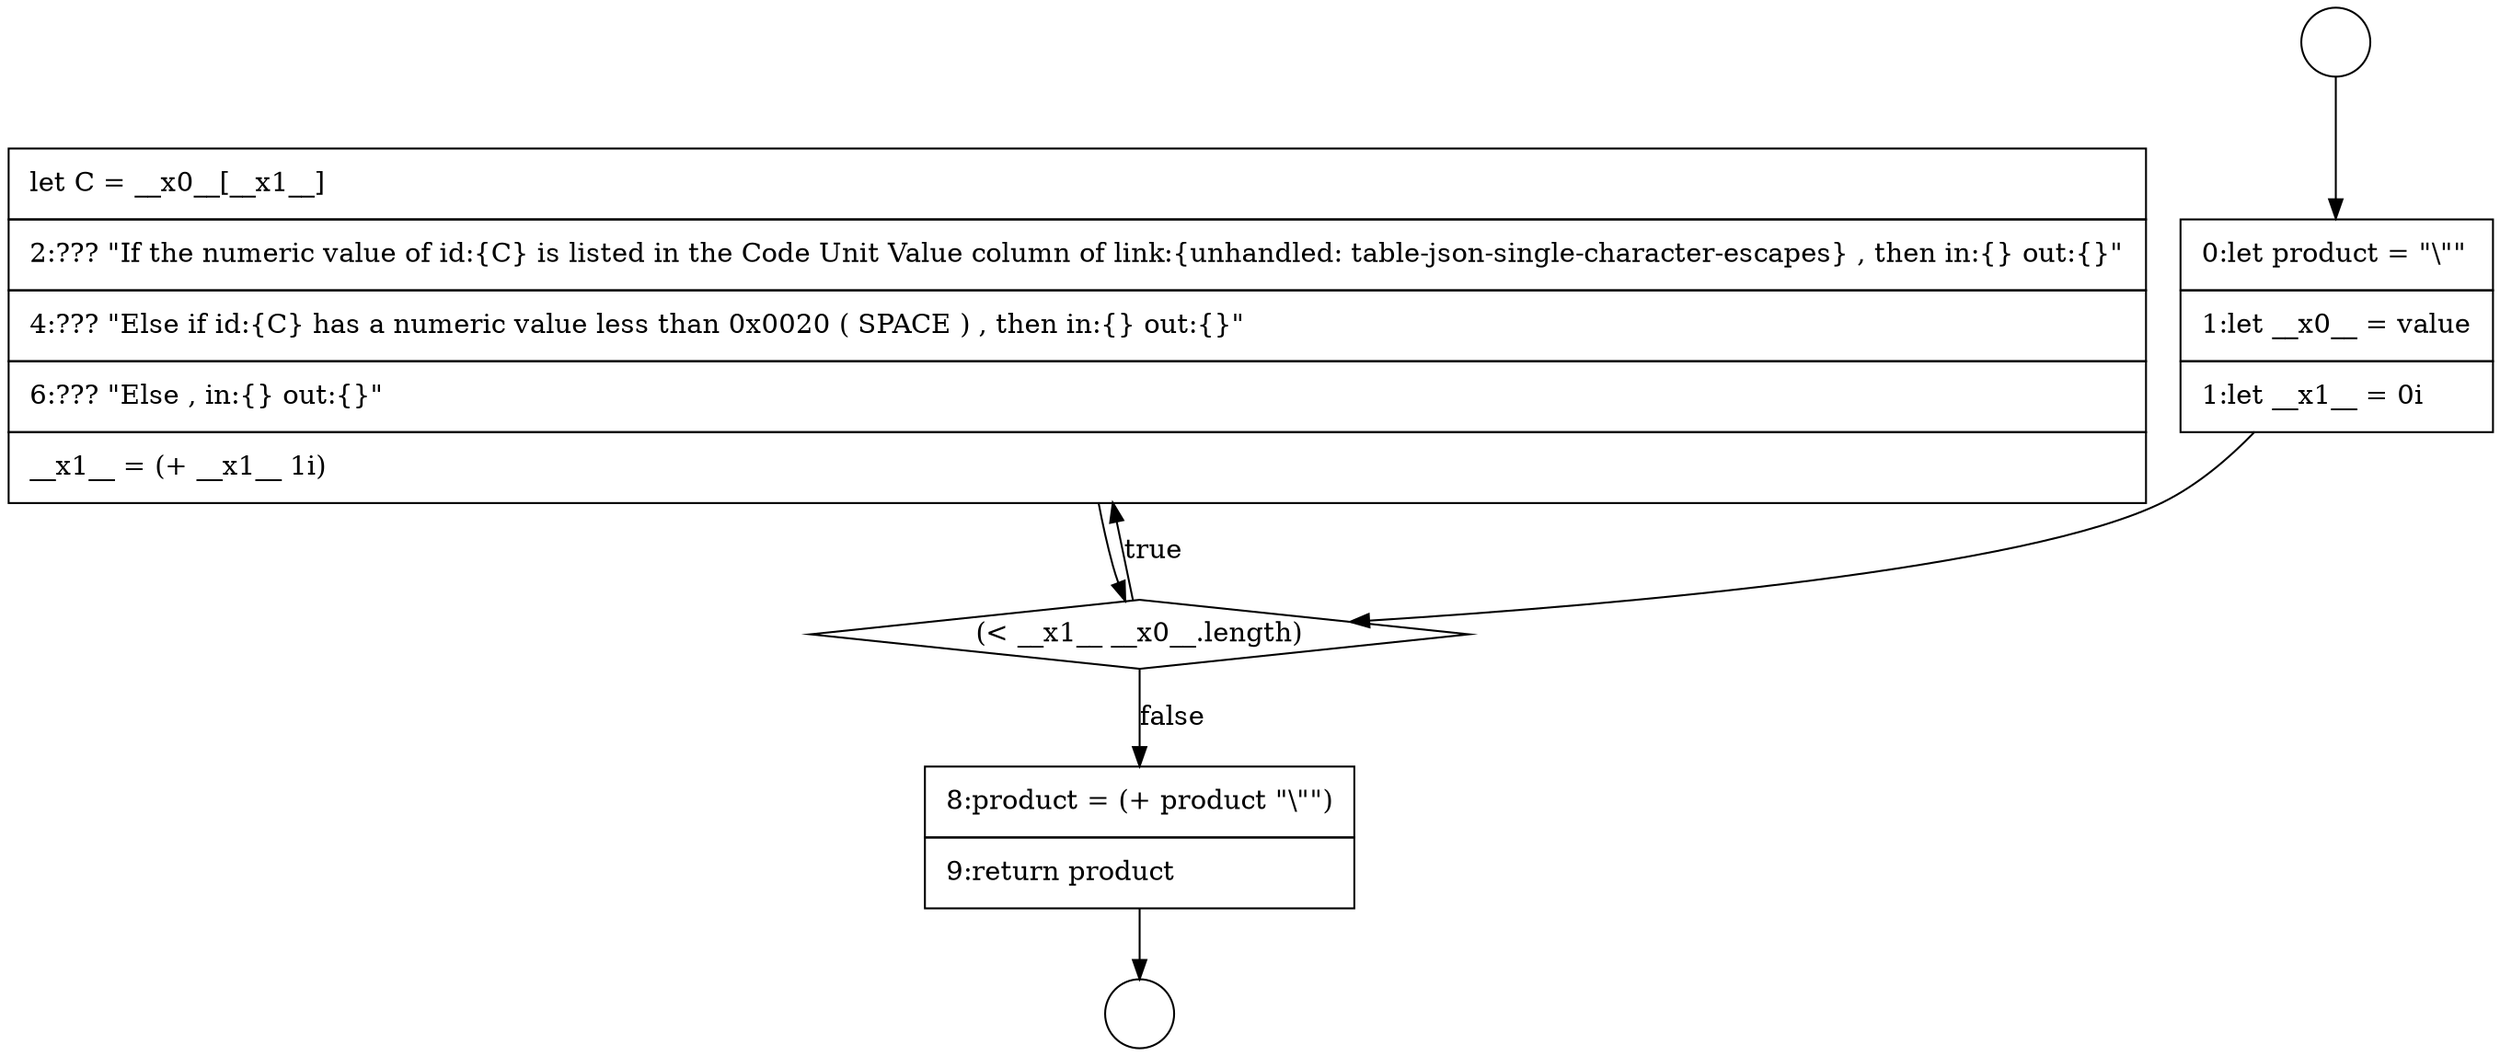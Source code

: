 digraph {
  node16962 [shape=none, margin=0, label=<<font color="black">
    <table border="0" cellborder="1" cellspacing="0" cellpadding="10">
      <tr><td align="left">let C = __x0__[__x1__]</td></tr>
      <tr><td align="left">2:??? &quot;If the numeric value of id:{C} is listed in the Code Unit Value column of link:{unhandled: table-json-single-character-escapes} , then in:{} out:{}&quot;</td></tr>
      <tr><td align="left">4:??? &quot;Else if id:{C} has a numeric value less than 0x0020 ( SPACE ) , then in:{} out:{}&quot;</td></tr>
      <tr><td align="left">6:??? &quot;Else , in:{} out:{}&quot;</td></tr>
      <tr><td align="left">__x1__ = (+ __x1__ 1i)</td></tr>
    </table>
  </font>> color="black" fillcolor="white" style=filled]
  node16958 [shape=circle label=" " color="black" fillcolor="white" style=filled]
  node16959 [shape=circle label=" " color="black" fillcolor="white" style=filled]
  node16961 [shape=diamond, label=<<font color="black">(&lt; __x1__ __x0__.length)</font>> color="black" fillcolor="white" style=filled]
  node16963 [shape=none, margin=0, label=<<font color="black">
    <table border="0" cellborder="1" cellspacing="0" cellpadding="10">
      <tr><td align="left">8:product = (+ product &quot;\&quot;&quot;)</td></tr>
      <tr><td align="left">9:return product</td></tr>
    </table>
  </font>> color="black" fillcolor="white" style=filled]
  node16960 [shape=none, margin=0, label=<<font color="black">
    <table border="0" cellborder="1" cellspacing="0" cellpadding="10">
      <tr><td align="left">0:let product = &quot;\&quot;&quot;</td></tr>
      <tr><td align="left">1:let __x0__ = value</td></tr>
      <tr><td align="left">1:let __x1__ = 0i</td></tr>
    </table>
  </font>> color="black" fillcolor="white" style=filled]
  node16958 -> node16960 [ color="black"]
  node16960 -> node16961 [ color="black"]
  node16961 -> node16962 [label=<<font color="black">true</font>> color="black"]
  node16961 -> node16963 [label=<<font color="black">false</font>> color="black"]
  node16963 -> node16959 [ color="black"]
  node16962 -> node16961 [ color="black"]
}
